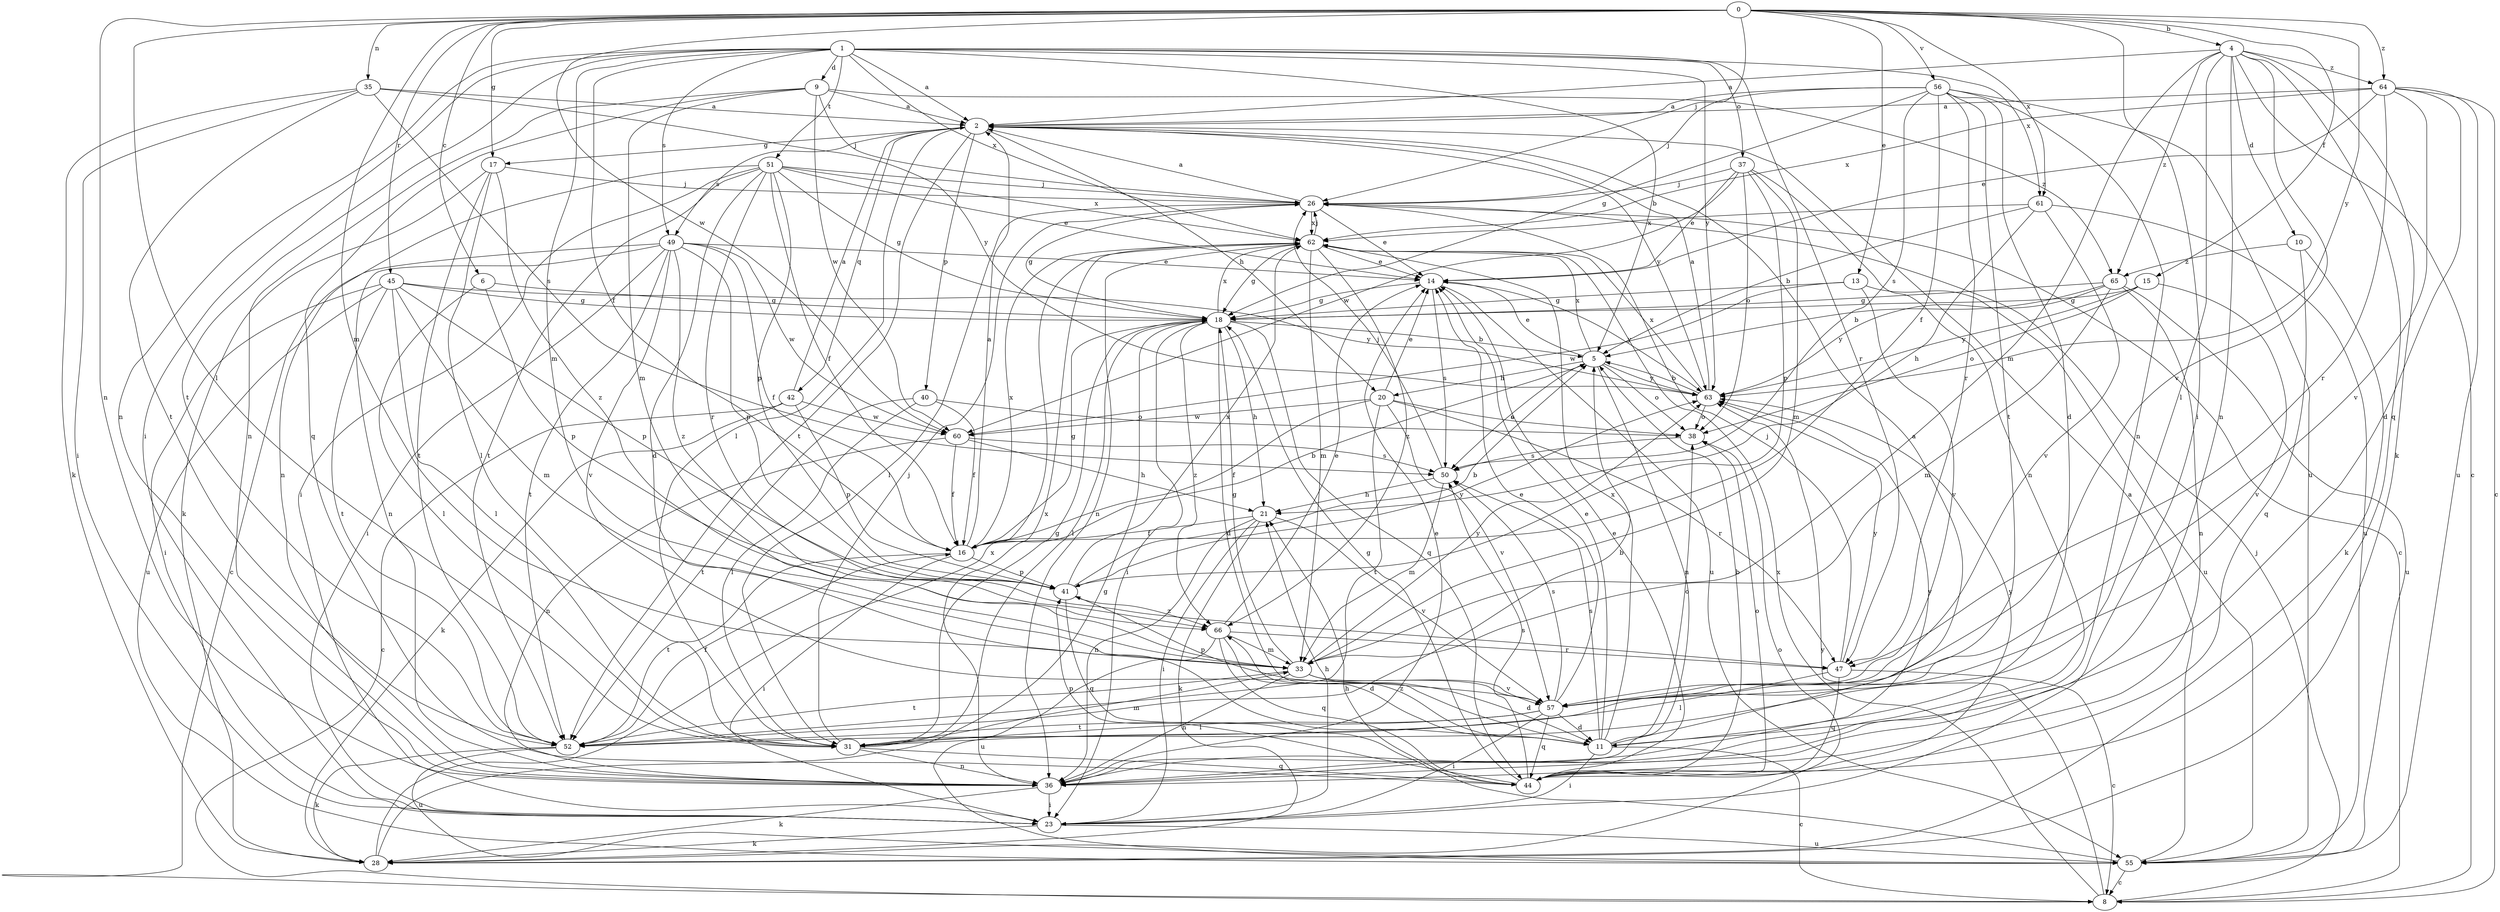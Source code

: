 strict digraph  {
0;
1;
2;
4;
5;
6;
8;
9;
10;
11;
13;
14;
15;
16;
17;
18;
20;
21;
23;
26;
28;
31;
33;
35;
36;
37;
38;
40;
41;
42;
44;
45;
47;
49;
50;
51;
52;
55;
56;
57;
60;
61;
62;
63;
64;
65;
66;
0 -> 4  [label=b];
0 -> 6  [label=c];
0 -> 13  [label=e];
0 -> 15  [label=f];
0 -> 17  [label=g];
0 -> 23  [label=i];
0 -> 26  [label=j];
0 -> 31  [label=l];
0 -> 33  [label=m];
0 -> 35  [label=n];
0 -> 36  [label=n];
0 -> 45  [label=r];
0 -> 56  [label=v];
0 -> 60  [label=w];
0 -> 61  [label=x];
0 -> 63  [label=y];
0 -> 64  [label=z];
1 -> 2  [label=a];
1 -> 5  [label=b];
1 -> 9  [label=d];
1 -> 16  [label=f];
1 -> 23  [label=i];
1 -> 33  [label=m];
1 -> 36  [label=n];
1 -> 37  [label=o];
1 -> 47  [label=r];
1 -> 49  [label=s];
1 -> 51  [label=t];
1 -> 52  [label=t];
1 -> 61  [label=x];
1 -> 62  [label=x];
1 -> 63  [label=y];
2 -> 17  [label=g];
2 -> 20  [label=h];
2 -> 31  [label=l];
2 -> 40  [label=p];
2 -> 42  [label=q];
2 -> 49  [label=s];
2 -> 52  [label=t];
2 -> 63  [label=y];
4 -> 2  [label=a];
4 -> 8  [label=c];
4 -> 10  [label=d];
4 -> 28  [label=k];
4 -> 31  [label=l];
4 -> 33  [label=m];
4 -> 36  [label=n];
4 -> 44  [label=q];
4 -> 57  [label=v];
4 -> 64  [label=z];
4 -> 65  [label=z];
5 -> 14  [label=e];
5 -> 20  [label=h];
5 -> 36  [label=n];
5 -> 38  [label=o];
5 -> 50  [label=s];
5 -> 62  [label=x];
5 -> 63  [label=y];
6 -> 18  [label=g];
6 -> 31  [label=l];
6 -> 41  [label=p];
8 -> 26  [label=j];
8 -> 62  [label=x];
8 -> 63  [label=y];
9 -> 2  [label=a];
9 -> 26  [label=j];
9 -> 33  [label=m];
9 -> 36  [label=n];
9 -> 44  [label=q];
9 -> 60  [label=w];
9 -> 65  [label=z];
10 -> 28  [label=k];
10 -> 44  [label=q];
10 -> 65  [label=z];
11 -> 2  [label=a];
11 -> 8  [label=c];
11 -> 14  [label=e];
11 -> 23  [label=i];
11 -> 38  [label=o];
11 -> 50  [label=s];
11 -> 62  [label=x];
11 -> 66  [label=z];
13 -> 18  [label=g];
13 -> 55  [label=u];
13 -> 57  [label=v];
13 -> 60  [label=w];
14 -> 18  [label=g];
14 -> 50  [label=s];
14 -> 55  [label=u];
14 -> 63  [label=y];
15 -> 18  [label=g];
15 -> 38  [label=o];
15 -> 57  [label=v];
15 -> 63  [label=y];
16 -> 2  [label=a];
16 -> 5  [label=b];
16 -> 18  [label=g];
16 -> 23  [label=i];
16 -> 41  [label=p];
16 -> 52  [label=t];
16 -> 62  [label=x];
17 -> 26  [label=j];
17 -> 28  [label=k];
17 -> 31  [label=l];
17 -> 52  [label=t];
17 -> 66  [label=z];
18 -> 5  [label=b];
18 -> 11  [label=d];
18 -> 21  [label=h];
18 -> 23  [label=i];
18 -> 31  [label=l];
18 -> 44  [label=q];
18 -> 62  [label=x];
18 -> 66  [label=z];
20 -> 14  [label=e];
20 -> 16  [label=f];
20 -> 38  [label=o];
20 -> 47  [label=r];
20 -> 52  [label=t];
20 -> 57  [label=v];
20 -> 60  [label=w];
21 -> 16  [label=f];
21 -> 23  [label=i];
21 -> 28  [label=k];
21 -> 36  [label=n];
21 -> 57  [label=v];
23 -> 21  [label=h];
23 -> 28  [label=k];
23 -> 55  [label=u];
26 -> 2  [label=a];
26 -> 8  [label=c];
26 -> 14  [label=e];
26 -> 18  [label=g];
26 -> 31  [label=l];
26 -> 62  [label=x];
28 -> 18  [label=g];
28 -> 38  [label=o];
28 -> 62  [label=x];
31 -> 18  [label=g];
31 -> 26  [label=j];
31 -> 33  [label=m];
31 -> 36  [label=n];
31 -> 44  [label=q];
33 -> 11  [label=d];
33 -> 18  [label=g];
33 -> 36  [label=n];
33 -> 52  [label=t];
33 -> 57  [label=v];
33 -> 63  [label=y];
35 -> 2  [label=a];
35 -> 23  [label=i];
35 -> 28  [label=k];
35 -> 50  [label=s];
35 -> 52  [label=t];
35 -> 63  [label=y];
36 -> 14  [label=e];
36 -> 23  [label=i];
36 -> 28  [label=k];
36 -> 62  [label=x];
36 -> 63  [label=y];
37 -> 14  [label=e];
37 -> 26  [label=j];
37 -> 33  [label=m];
37 -> 36  [label=n];
37 -> 38  [label=o];
37 -> 41  [label=p];
37 -> 60  [label=w];
38 -> 50  [label=s];
40 -> 16  [label=f];
40 -> 31  [label=l];
40 -> 38  [label=o];
40 -> 52  [label=t];
41 -> 5  [label=b];
41 -> 44  [label=q];
41 -> 62  [label=x];
41 -> 63  [label=y];
41 -> 66  [label=z];
42 -> 2  [label=a];
42 -> 8  [label=c];
42 -> 28  [label=k];
42 -> 41  [label=p];
42 -> 60  [label=w];
44 -> 5  [label=b];
44 -> 14  [label=e];
44 -> 18  [label=g];
44 -> 38  [label=o];
44 -> 41  [label=p];
44 -> 50  [label=s];
44 -> 63  [label=y];
45 -> 18  [label=g];
45 -> 23  [label=i];
45 -> 31  [label=l];
45 -> 33  [label=m];
45 -> 41  [label=p];
45 -> 52  [label=t];
45 -> 55  [label=u];
45 -> 63  [label=y];
47 -> 8  [label=c];
47 -> 26  [label=j];
47 -> 31  [label=l];
47 -> 44  [label=q];
47 -> 63  [label=y];
49 -> 8  [label=c];
49 -> 14  [label=e];
49 -> 16  [label=f];
49 -> 23  [label=i];
49 -> 36  [label=n];
49 -> 41  [label=p];
49 -> 52  [label=t];
49 -> 57  [label=v];
49 -> 60  [label=w];
49 -> 66  [label=z];
50 -> 21  [label=h];
50 -> 26  [label=j];
50 -> 33  [label=m];
51 -> 11  [label=d];
51 -> 14  [label=e];
51 -> 16  [label=f];
51 -> 18  [label=g];
51 -> 23  [label=i];
51 -> 26  [label=j];
51 -> 36  [label=n];
51 -> 41  [label=p];
51 -> 47  [label=r];
51 -> 52  [label=t];
51 -> 62  [label=x];
52 -> 5  [label=b];
52 -> 16  [label=f];
52 -> 28  [label=k];
52 -> 55  [label=u];
55 -> 2  [label=a];
55 -> 8  [label=c];
55 -> 21  [label=h];
56 -> 2  [label=a];
56 -> 11  [label=d];
56 -> 16  [label=f];
56 -> 18  [label=g];
56 -> 26  [label=j];
56 -> 36  [label=n];
56 -> 47  [label=r];
56 -> 50  [label=s];
56 -> 52  [label=t];
56 -> 55  [label=u];
57 -> 11  [label=d];
57 -> 14  [label=e];
57 -> 23  [label=i];
57 -> 31  [label=l];
57 -> 41  [label=p];
57 -> 44  [label=q];
57 -> 50  [label=s];
57 -> 52  [label=t];
60 -> 16  [label=f];
60 -> 21  [label=h];
60 -> 36  [label=n];
60 -> 50  [label=s];
61 -> 5  [label=b];
61 -> 21  [label=h];
61 -> 55  [label=u];
61 -> 57  [label=v];
61 -> 62  [label=x];
62 -> 14  [label=e];
62 -> 18  [label=g];
62 -> 26  [label=j];
62 -> 33  [label=m];
62 -> 36  [label=n];
62 -> 66  [label=z];
63 -> 2  [label=a];
63 -> 5  [label=b];
63 -> 38  [label=o];
63 -> 62  [label=x];
64 -> 2  [label=a];
64 -> 8  [label=c];
64 -> 11  [label=d];
64 -> 14  [label=e];
64 -> 47  [label=r];
64 -> 55  [label=u];
64 -> 57  [label=v];
64 -> 62  [label=x];
65 -> 5  [label=b];
65 -> 18  [label=g];
65 -> 33  [label=m];
65 -> 36  [label=n];
65 -> 55  [label=u];
65 -> 63  [label=y];
66 -> 11  [label=d];
66 -> 14  [label=e];
66 -> 33  [label=m];
66 -> 44  [label=q];
66 -> 47  [label=r];
66 -> 55  [label=u];
}
